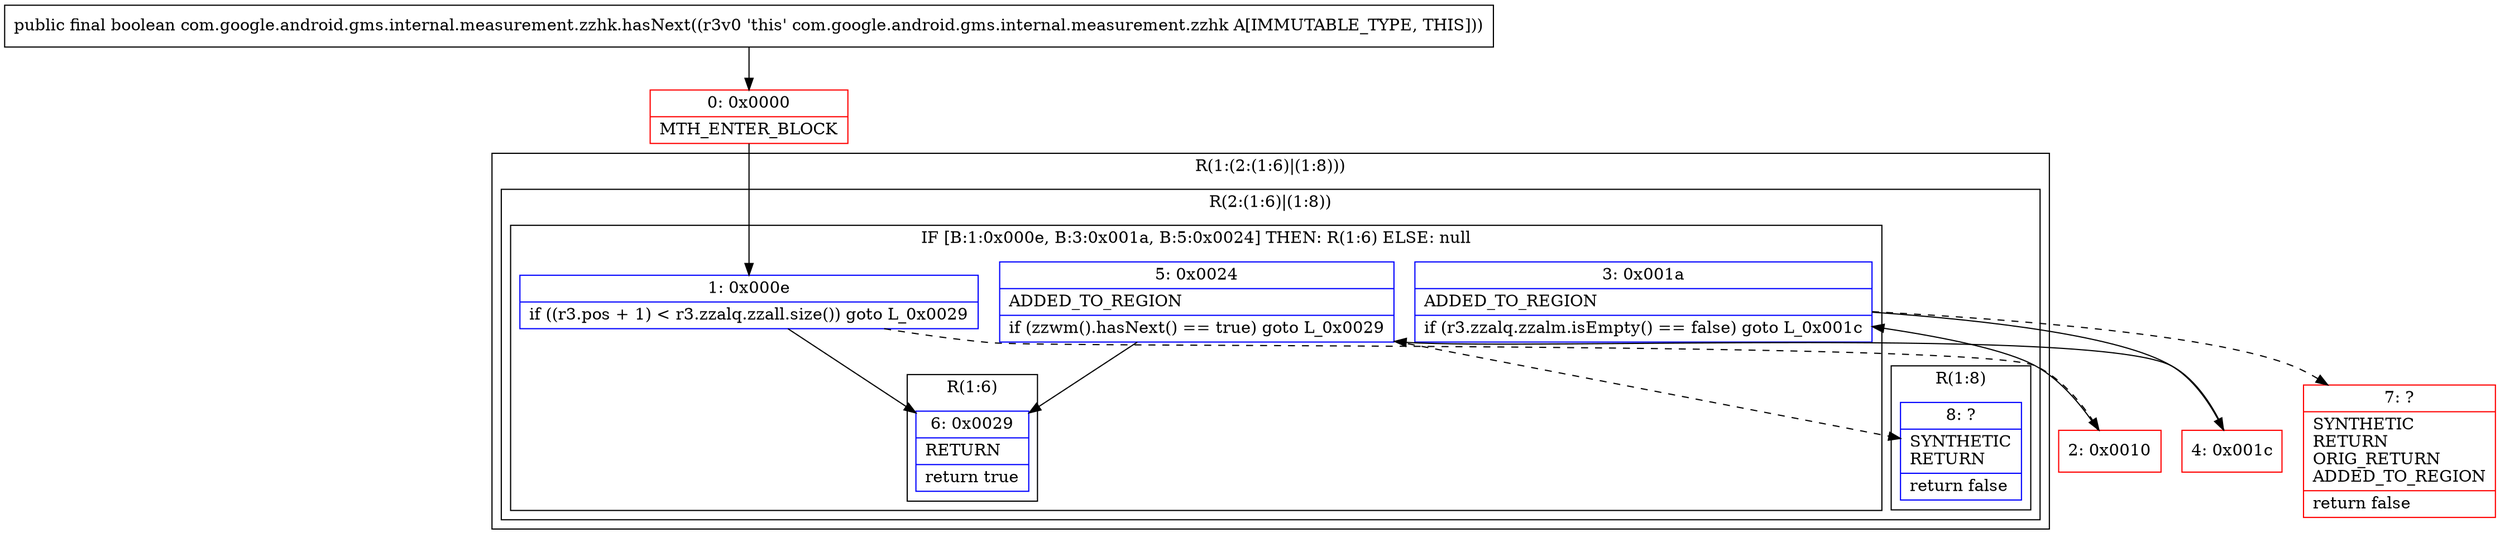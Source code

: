 digraph "CFG forcom.google.android.gms.internal.measurement.zzhk.hasNext()Z" {
subgraph cluster_Region_1876343835 {
label = "R(1:(2:(1:6)|(1:8)))";
node [shape=record,color=blue];
subgraph cluster_Region_2049894278 {
label = "R(2:(1:6)|(1:8))";
node [shape=record,color=blue];
subgraph cluster_IfRegion_860569150 {
label = "IF [B:1:0x000e, B:3:0x001a, B:5:0x0024] THEN: R(1:6) ELSE: null";
node [shape=record,color=blue];
Node_1 [shape=record,label="{1\:\ 0x000e|if ((r3.pos + 1) \< r3.zzalq.zzall.size()) goto L_0x0029\l}"];
Node_3 [shape=record,label="{3\:\ 0x001a|ADDED_TO_REGION\l|if (r3.zzalq.zzalm.isEmpty() == false) goto L_0x001c\l}"];
Node_5 [shape=record,label="{5\:\ 0x0024|ADDED_TO_REGION\l|if (zzwm().hasNext() == true) goto L_0x0029\l}"];
subgraph cluster_Region_563188165 {
label = "R(1:6)";
node [shape=record,color=blue];
Node_6 [shape=record,label="{6\:\ 0x0029|RETURN\l|return true\l}"];
}
}
subgraph cluster_Region_2080233352 {
label = "R(1:8)";
node [shape=record,color=blue];
Node_8 [shape=record,label="{8\:\ ?|SYNTHETIC\lRETURN\l|return false\l}"];
}
}
}
Node_0 [shape=record,color=red,label="{0\:\ 0x0000|MTH_ENTER_BLOCK\l}"];
Node_2 [shape=record,color=red,label="{2\:\ 0x0010}"];
Node_4 [shape=record,color=red,label="{4\:\ 0x001c}"];
Node_7 [shape=record,color=red,label="{7\:\ ?|SYNTHETIC\lRETURN\lORIG_RETURN\lADDED_TO_REGION\l|return false\l}"];
MethodNode[shape=record,label="{public final boolean com.google.android.gms.internal.measurement.zzhk.hasNext((r3v0 'this' com.google.android.gms.internal.measurement.zzhk A[IMMUTABLE_TYPE, THIS])) }"];
MethodNode -> Node_0;
Node_1 -> Node_2[style=dashed];
Node_1 -> Node_6;
Node_3 -> Node_4;
Node_3 -> Node_7[style=dashed];
Node_5 -> Node_6;
Node_5 -> Node_8[style=dashed];
Node_0 -> Node_1;
Node_2 -> Node_3;
Node_4 -> Node_5;
}

